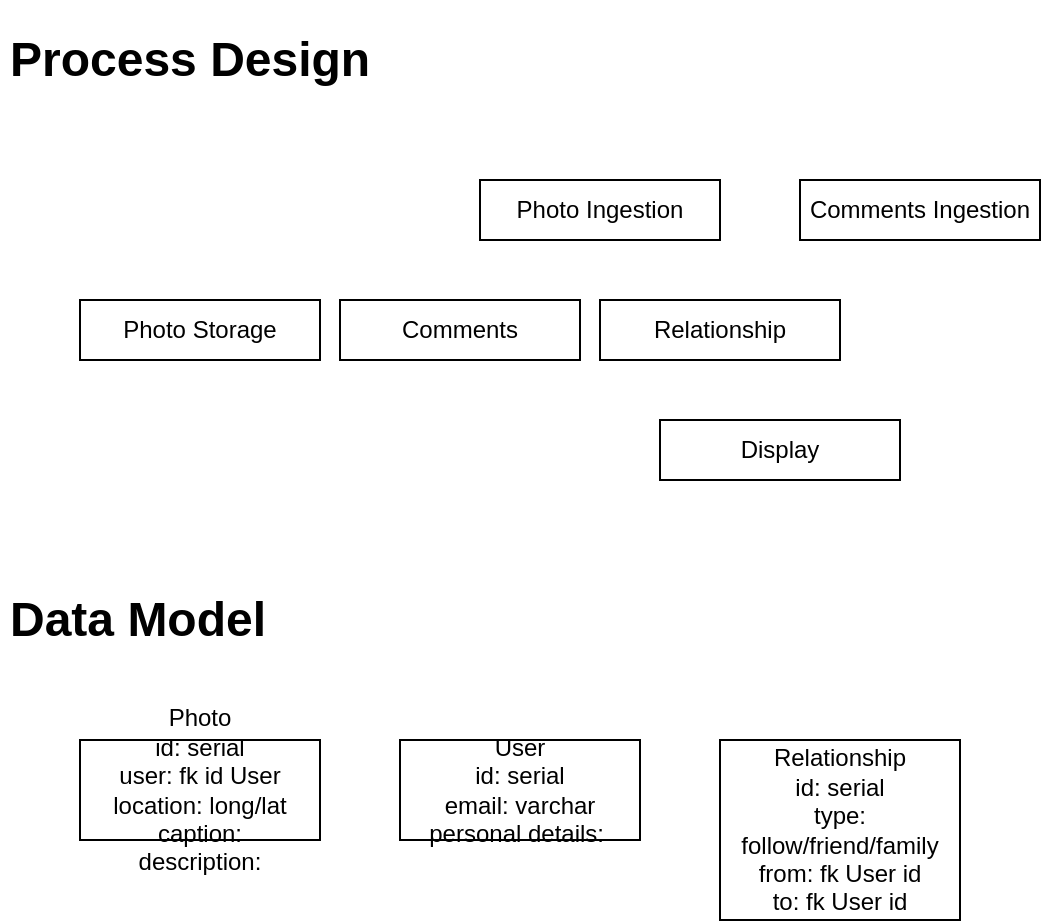 <mxfile version="17.1.3" type="github">
  <diagram id="Z3be7JwXrgW7ED-cIbiG" name="Page-1">
    <mxGraphModel dx="782" dy="1544" grid="1" gridSize="10" guides="1" tooltips="1" connect="1" arrows="1" fold="1" page="1" pageScale="1" pageWidth="850" pageHeight="1100" math="0" shadow="0">
      <root>
        <mxCell id="0" />
        <mxCell id="1" parent="0" />
        <mxCell id="STEFuzoqKqJzx2Hp0G6X-3" value="&lt;h1&gt;Process Design&lt;/h1&gt;" style="text;html=1;strokeColor=none;fillColor=none;spacing=5;spacingTop=-20;whiteSpace=wrap;overflow=hidden;rounded=0;" vertex="1" parent="1">
          <mxGeometry width="190" height="40" as="geometry" />
        </mxCell>
        <mxCell id="STEFuzoqKqJzx2Hp0G6X-7" value="Photo Ingestion" style="rounded=0;whiteSpace=wrap;html=1;" vertex="1" parent="1">
          <mxGeometry x="240" y="80" width="120" height="30" as="geometry" />
        </mxCell>
        <mxCell id="STEFuzoqKqJzx2Hp0G6X-8" value="Photo Storage" style="rounded=0;whiteSpace=wrap;html=1;" vertex="1" parent="1">
          <mxGeometry x="40" y="140" width="120" height="30" as="geometry" />
        </mxCell>
        <mxCell id="STEFuzoqKqJzx2Hp0G6X-9" value="Display" style="rounded=0;whiteSpace=wrap;html=1;" vertex="1" parent="1">
          <mxGeometry x="330" y="200" width="120" height="30" as="geometry" />
        </mxCell>
        <mxCell id="STEFuzoqKqJzx2Hp0G6X-10" value="Comments" style="rounded=0;whiteSpace=wrap;html=1;" vertex="1" parent="1">
          <mxGeometry x="170" y="140" width="120" height="30" as="geometry" />
        </mxCell>
        <mxCell id="STEFuzoqKqJzx2Hp0G6X-11" value="Comments Ingestion" style="rounded=0;whiteSpace=wrap;html=1;" vertex="1" parent="1">
          <mxGeometry x="400" y="80" width="120" height="30" as="geometry" />
        </mxCell>
        <mxCell id="STEFuzoqKqJzx2Hp0G6X-12" value="Relationship" style="rounded=0;whiteSpace=wrap;html=1;" vertex="1" parent="1">
          <mxGeometry x="300" y="140" width="120" height="30" as="geometry" />
        </mxCell>
        <mxCell id="STEFuzoqKqJzx2Hp0G6X-13" value="&lt;h1&gt;Data Model&lt;/h1&gt;" style="text;html=1;strokeColor=none;fillColor=none;spacing=5;spacingTop=-20;whiteSpace=wrap;overflow=hidden;rounded=0;" vertex="1" parent="1">
          <mxGeometry y="280" width="190" height="40" as="geometry" />
        </mxCell>
        <mxCell id="STEFuzoqKqJzx2Hp0G6X-14" value="Photo&lt;br&gt;id: serial&lt;br&gt;user: fk id User&lt;br&gt;location: long/lat&lt;br&gt;caption:&lt;br&gt;description:" style="rounded=0;whiteSpace=wrap;html=1;" vertex="1" parent="1">
          <mxGeometry x="40" y="360" width="120" height="50" as="geometry" />
        </mxCell>
        <mxCell id="STEFuzoqKqJzx2Hp0G6X-15" value="User&lt;br&gt;id: serial&lt;br&gt;email: varchar&lt;br&gt;personal details:&amp;nbsp;&lt;br&gt;" style="rounded=0;whiteSpace=wrap;html=1;" vertex="1" parent="1">
          <mxGeometry x="200" y="360" width="120" height="50" as="geometry" />
        </mxCell>
        <mxCell id="STEFuzoqKqJzx2Hp0G6X-16" value="Relationship&lt;br&gt;id: serial&lt;br&gt;type: follow/friend/family&lt;br&gt;from: fk User id&lt;br&gt;to: fk User id" style="rounded=0;whiteSpace=wrap;html=1;" vertex="1" parent="1">
          <mxGeometry x="360" y="360" width="120" height="90" as="geometry" />
        </mxCell>
      </root>
    </mxGraphModel>
  </diagram>
</mxfile>
